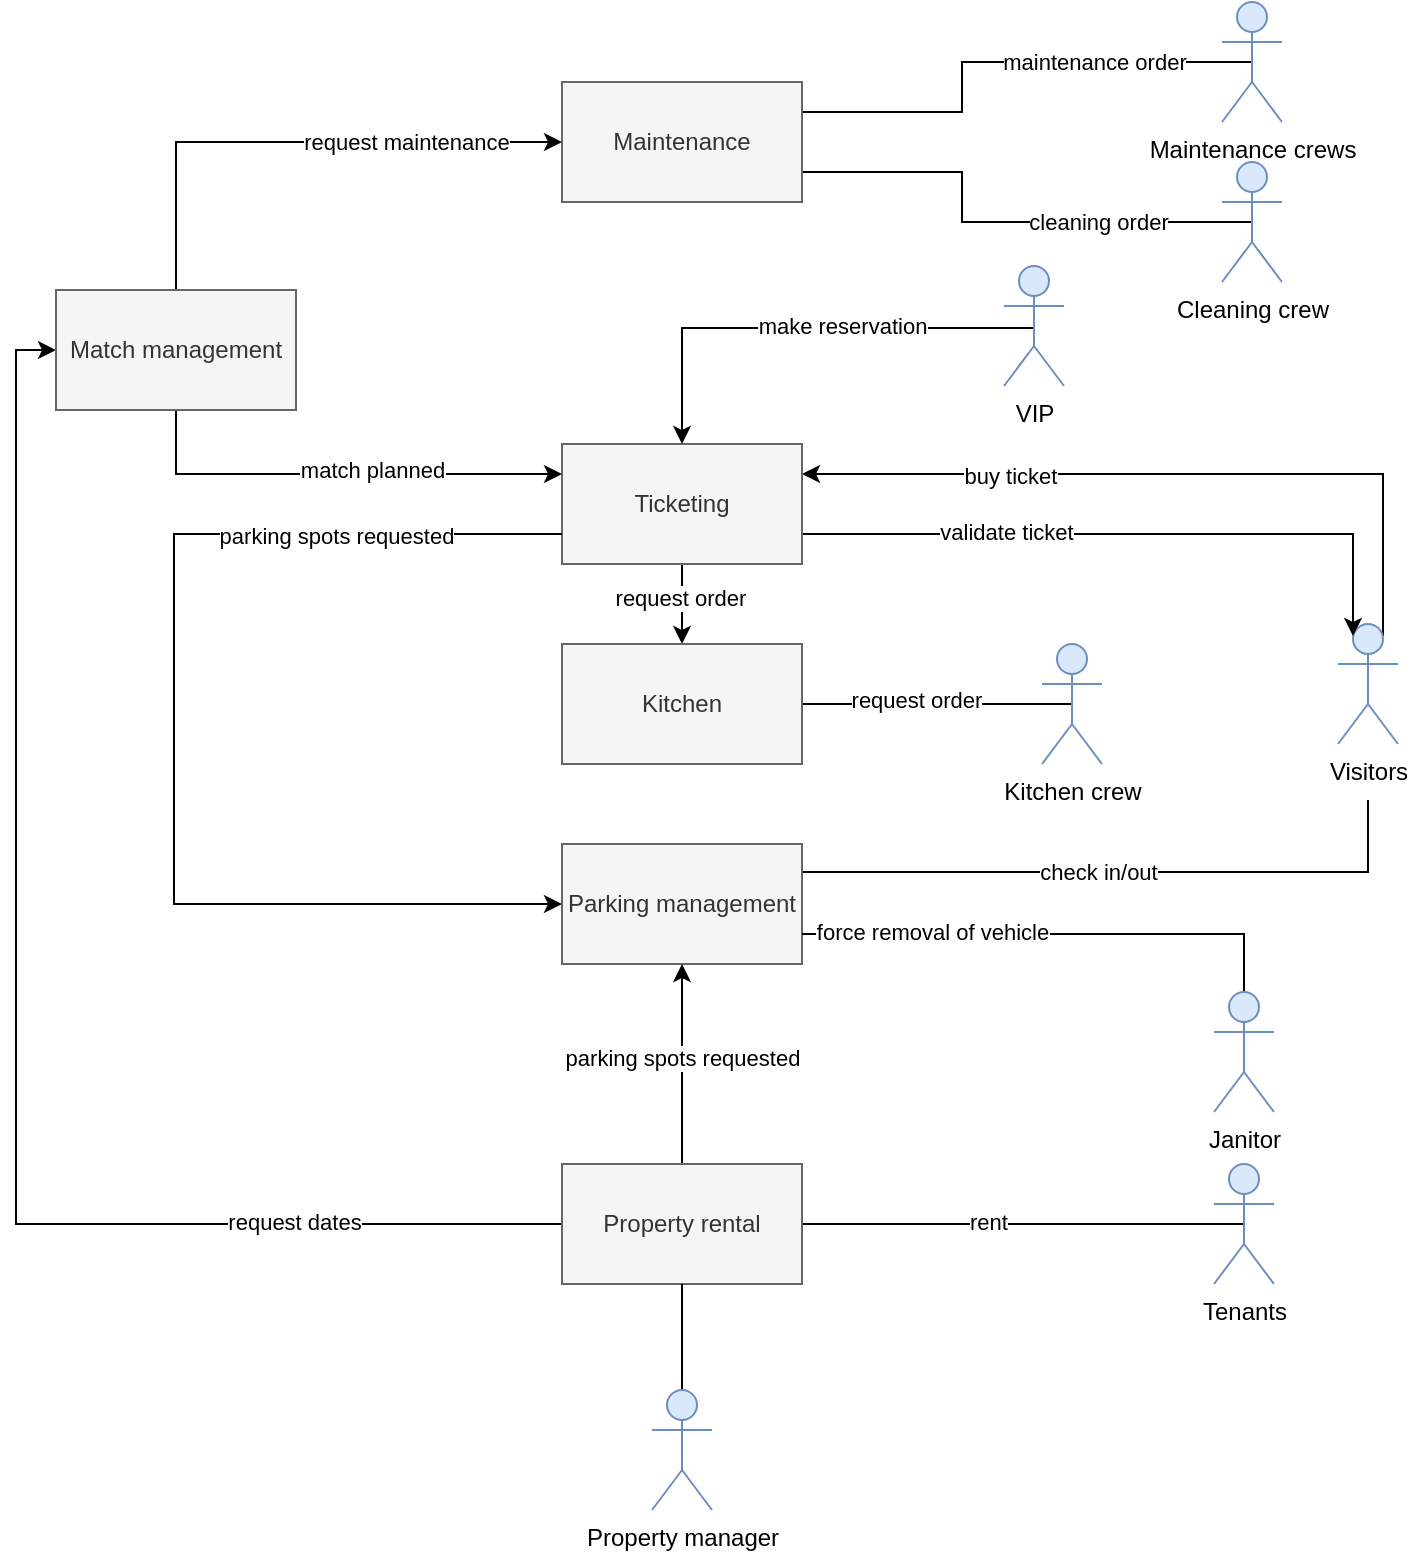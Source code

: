 <mxfile version="20.5.2" type="device"><diagram id="7vdR67izMV4KRyRr33on" name="Page-1"><mxGraphModel dx="1038" dy="947" grid="0" gridSize="10" guides="1" tooltips="1" connect="1" arrows="1" fold="1" page="0" pageScale="1" pageWidth="827" pageHeight="1169" math="0" shadow="0"><root><mxCell id="0"/><mxCell id="1" parent="0"/><mxCell id="eaqYMlgLgRNQL0UhkFOH-27" style="edgeStyle=orthogonalEdgeStyle;rounded=0;orthogonalLoop=1;jettySize=auto;html=1;entryX=1;entryY=0.5;entryDx=0;entryDy=0;endArrow=none;endFill=0;" parent="1" target="eaqYMlgLgRNQL0UhkFOH-5" edge="1"><mxGeometry relative="1" as="geometry"><Array as="points"><mxPoint x="683" y="332"/><mxPoint x="400" y="332"/></Array><mxPoint x="683" y="296" as="sourcePoint"/></mxGeometry></mxCell><mxCell id="eaqYMlgLgRNQL0UhkFOH-38" value="check in/out" style="edgeLabel;html=1;align=center;verticalAlign=middle;resizable=0;points=[];" parent="eaqYMlgLgRNQL0UhkFOH-27" vertex="1" connectable="0"><mxGeometry x="-0.389" y="-1" relative="1" as="geometry"><mxPoint x="-69" y="1" as="offset"/></mxGeometry></mxCell><mxCell id="MAUKvVMkPUuMdk3rJqoK-1" style="edgeStyle=orthogonalEdgeStyle;rounded=0;orthogonalLoop=1;jettySize=auto;html=1;exitX=0.75;exitY=0.1;exitDx=0;exitDy=0;exitPerimeter=0;entryX=1;entryY=0.25;entryDx=0;entryDy=0;" parent="1" source="eaqYMlgLgRNQL0UhkFOH-1" target="eaqYMlgLgRNQL0UhkFOH-8" edge="1"><mxGeometry relative="1" as="geometry"><Array as="points"><mxPoint x="691" y="133"/></Array></mxGeometry></mxCell><mxCell id="MAUKvVMkPUuMdk3rJqoK-2" value="buy ticket" style="edgeLabel;html=1;align=center;verticalAlign=middle;resizable=0;points=[];" parent="MAUKvVMkPUuMdk3rJqoK-1" vertex="1" connectable="0"><mxGeometry x="0.441" y="1" relative="1" as="geometry"><mxPoint as="offset"/></mxGeometry></mxCell><mxCell id="eaqYMlgLgRNQL0UhkFOH-1" value="Visitors" style="shape=umlActor;verticalLabelPosition=bottom;verticalAlign=top;html=1;outlineConnect=0;fillColor=#dae8fc;strokeColor=#6c8ebf;" parent="1" vertex="1"><mxGeometry x="668" y="208" width="30" height="60" as="geometry"/></mxCell><mxCell id="eaqYMlgLgRNQL0UhkFOH-16" style="edgeStyle=orthogonalEdgeStyle;rounded=0;orthogonalLoop=1;jettySize=auto;html=1;exitX=0.5;exitY=0.5;exitDx=0;exitDy=0;exitPerimeter=0;entryX=1;entryY=0.75;entryDx=0;entryDy=0;endArrow=none;endFill=0;" parent="1" source="eaqYMlgLgRNQL0UhkFOH-2" target="eaqYMlgLgRNQL0UhkFOH-9" edge="1"><mxGeometry relative="1" as="geometry"><Array as="points"><mxPoint x="480" y="7"/><mxPoint x="480" y="-18"/></Array></mxGeometry></mxCell><mxCell id="eaqYMlgLgRNQL0UhkFOH-35" value="cleaning order" style="edgeLabel;html=1;align=center;verticalAlign=middle;resizable=0;points=[];" parent="eaqYMlgLgRNQL0UhkFOH-16" vertex="1" connectable="0"><mxGeometry x="-0.248" y="-2" relative="1" as="geometry"><mxPoint x="17" y="2" as="offset"/></mxGeometry></mxCell><mxCell id="eaqYMlgLgRNQL0UhkFOH-2" value="Cleaning crew" style="shape=umlActor;verticalLabelPosition=bottom;verticalAlign=top;html=1;outlineConnect=0;fillColor=#dae8fc;strokeColor=#6c8ebf;" parent="1" vertex="1"><mxGeometry x="610" y="-23" width="30" height="60" as="geometry"/></mxCell><mxCell id="eaqYMlgLgRNQL0UhkFOH-19" style="edgeStyle=orthogonalEdgeStyle;rounded=0;orthogonalLoop=1;jettySize=auto;html=1;exitX=0.5;exitY=0.5;exitDx=0;exitDy=0;exitPerimeter=0;entryX=1;entryY=0.25;entryDx=0;entryDy=0;endArrow=none;endFill=0;" parent="1" source="eaqYMlgLgRNQL0UhkFOH-3" target="eaqYMlgLgRNQL0UhkFOH-9" edge="1"><mxGeometry relative="1" as="geometry"><Array as="points"><mxPoint x="480" y="-73"/><mxPoint x="480" y="-48"/></Array></mxGeometry></mxCell><mxCell id="eaqYMlgLgRNQL0UhkFOH-36" value="maintenance order" style="edgeLabel;html=1;align=center;verticalAlign=middle;resizable=0;points=[];" parent="eaqYMlgLgRNQL0UhkFOH-19" vertex="1" connectable="0"><mxGeometry x="-0.184" y="-1" relative="1" as="geometry"><mxPoint x="23" y="1" as="offset"/></mxGeometry></mxCell><mxCell id="eaqYMlgLgRNQL0UhkFOH-3" value="Maintenance crews" style="shape=umlActor;verticalLabelPosition=bottom;verticalAlign=top;html=1;outlineConnect=0;fillColor=#dae8fc;strokeColor=#6c8ebf;" parent="1" vertex="1"><mxGeometry x="610" y="-103" width="30" height="60" as="geometry"/></mxCell><mxCell id="eaqYMlgLgRNQL0UhkFOH-28" style="edgeStyle=orthogonalEdgeStyle;rounded=0;orthogonalLoop=1;jettySize=auto;html=1;exitX=0.5;exitY=0.5;exitDx=0;exitDy=0;exitPerimeter=0;entryX=1;entryY=0.5;entryDx=0;entryDy=0;endArrow=none;endFill=0;" parent="1" source="eaqYMlgLgRNQL0UhkFOH-4" target="eaqYMlgLgRNQL0UhkFOH-7" edge="1"><mxGeometry relative="1" as="geometry"/></mxCell><mxCell id="eaqYMlgLgRNQL0UhkFOH-39" value="rent" style="edgeLabel;html=1;align=center;verticalAlign=middle;resizable=0;points=[];" parent="eaqYMlgLgRNQL0UhkFOH-28" vertex="1" connectable="0"><mxGeometry x="0.164" y="-1" relative="1" as="geometry"><mxPoint as="offset"/></mxGeometry></mxCell><mxCell id="eaqYMlgLgRNQL0UhkFOH-4" value="Tenants" style="shape=umlActor;verticalLabelPosition=bottom;verticalAlign=top;html=1;outlineConnect=0;fillColor=#dae8fc;strokeColor=#6c8ebf;" parent="1" vertex="1"><mxGeometry x="606" y="478" width="30" height="60" as="geometry"/></mxCell><mxCell id="eaqYMlgLgRNQL0UhkFOH-5" value="Parking management" style="rounded=0;whiteSpace=wrap;html=1;fillColor=#f5f5f5;fontColor=#333333;strokeColor=#666666;" parent="1" vertex="1"><mxGeometry x="280" y="318" width="120" height="60" as="geometry"/></mxCell><mxCell id="eaqYMlgLgRNQL0UhkFOH-24" style="edgeStyle=orthogonalEdgeStyle;rounded=0;orthogonalLoop=1;jettySize=auto;html=1;exitX=0.5;exitY=0;exitDx=0;exitDy=0;entryX=0.5;entryY=1;entryDx=0;entryDy=0;endArrow=classic;endFill=1;" parent="1" source="eaqYMlgLgRNQL0UhkFOH-7" target="eaqYMlgLgRNQL0UhkFOH-5" edge="1"><mxGeometry relative="1" as="geometry"/></mxCell><mxCell id="eaqYMlgLgRNQL0UhkFOH-29" value="parking spots requested" style="edgeLabel;html=1;align=center;verticalAlign=middle;resizable=0;points=[];" parent="eaqYMlgLgRNQL0UhkFOH-24" vertex="1" connectable="0"><mxGeometry x="0.067" relative="1" as="geometry"><mxPoint as="offset"/></mxGeometry></mxCell><mxCell id="Q2qIo4_KVoeMWi3kgsyS-2" style="edgeStyle=orthogonalEdgeStyle;rounded=0;orthogonalLoop=1;jettySize=auto;html=1;exitX=0;exitY=0.5;exitDx=0;exitDy=0;entryX=0;entryY=0.5;entryDx=0;entryDy=0;" edge="1" parent="1" source="eaqYMlgLgRNQL0UhkFOH-7" target="eaqYMlgLgRNQL0UhkFOH-20"><mxGeometry relative="1" as="geometry"/></mxCell><mxCell id="Q2qIo4_KVoeMWi3kgsyS-3" value="request dates" style="edgeLabel;html=1;align=center;verticalAlign=middle;resizable=0;points=[];" vertex="1" connectable="0" parent="Q2qIo4_KVoeMWi3kgsyS-2"><mxGeometry x="-0.633" y="-1" relative="1" as="geometry"><mxPoint as="offset"/></mxGeometry></mxCell><mxCell id="eaqYMlgLgRNQL0UhkFOH-7" value="Property rental" style="rounded=0;whiteSpace=wrap;html=1;fillColor=#f5f5f5;fontColor=#333333;strokeColor=#666666;" parent="1" vertex="1"><mxGeometry x="280" y="478" width="120" height="60" as="geometry"/></mxCell><mxCell id="V97Hm1tWj9jtchOe_u8L-3" style="edgeStyle=orthogonalEdgeStyle;rounded=0;orthogonalLoop=1;jettySize=auto;html=1;exitX=0.5;exitY=1;exitDx=0;exitDy=0;entryX=0.5;entryY=0;entryDx=0;entryDy=0;" parent="1" source="eaqYMlgLgRNQL0UhkFOH-8" target="V97Hm1tWj9jtchOe_u8L-1" edge="1"><mxGeometry relative="1" as="geometry"/></mxCell><mxCell id="V97Hm1tWj9jtchOe_u8L-4" value="request order" style="edgeLabel;html=1;align=center;verticalAlign=middle;resizable=0;points=[];" parent="V97Hm1tWj9jtchOe_u8L-3" vertex="1" connectable="0"><mxGeometry x="-0.15" y="-1" relative="1" as="geometry"><mxPoint as="offset"/></mxGeometry></mxCell><mxCell id="MAUKvVMkPUuMdk3rJqoK-3" style="edgeStyle=orthogonalEdgeStyle;rounded=0;orthogonalLoop=1;jettySize=auto;html=1;exitX=1;exitY=0.75;exitDx=0;exitDy=0;entryX=0.25;entryY=0.1;entryDx=0;entryDy=0;entryPerimeter=0;" parent="1" source="eaqYMlgLgRNQL0UhkFOH-8" target="eaqYMlgLgRNQL0UhkFOH-1" edge="1"><mxGeometry relative="1" as="geometry"><Array as="points"><mxPoint x="676" y="163"/></Array></mxGeometry></mxCell><mxCell id="MAUKvVMkPUuMdk3rJqoK-5" value="validate ticket" style="edgeLabel;html=1;align=center;verticalAlign=middle;resizable=0;points=[];" parent="MAUKvVMkPUuMdk3rJqoK-3" vertex="1" connectable="0"><mxGeometry x="-0.493" y="3" relative="1" as="geometry"><mxPoint x="19" y="2" as="offset"/></mxGeometry></mxCell><mxCell id="eaqYMlgLgRNQL0UhkFOH-8" value="Ticketing" style="rounded=0;whiteSpace=wrap;html=1;fillColor=#f5f5f5;fontColor=#333333;strokeColor=#666666;" parent="1" vertex="1"><mxGeometry x="280" y="118" width="120" height="60" as="geometry"/></mxCell><mxCell id="eaqYMlgLgRNQL0UhkFOH-9" value="Maintenance" style="rounded=0;whiteSpace=wrap;html=1;fillColor=#f5f5f5;fontColor=#333333;strokeColor=#666666;" parent="1" vertex="1"><mxGeometry x="280" y="-63" width="120" height="60" as="geometry"/></mxCell><mxCell id="eaqYMlgLgRNQL0UhkFOH-21" style="edgeStyle=orthogonalEdgeStyle;rounded=0;orthogonalLoop=1;jettySize=auto;html=1;exitX=0.5;exitY=0;exitDx=0;exitDy=0;entryX=0;entryY=0.5;entryDx=0;entryDy=0;endArrow=classic;endFill=1;" parent="1" source="eaqYMlgLgRNQL0UhkFOH-20" target="eaqYMlgLgRNQL0UhkFOH-9" edge="1"><mxGeometry relative="1" as="geometry"/></mxCell><mxCell id="eaqYMlgLgRNQL0UhkFOH-40" value="request maintenance" style="edgeLabel;html=1;align=center;verticalAlign=middle;resizable=0;points=[];" parent="eaqYMlgLgRNQL0UhkFOH-21" vertex="1" connectable="0"><mxGeometry x="0.029" y="3" relative="1" as="geometry"><mxPoint x="51" y="3" as="offset"/></mxGeometry></mxCell><mxCell id="eaqYMlgLgRNQL0UhkFOH-22" style="edgeStyle=orthogonalEdgeStyle;rounded=0;orthogonalLoop=1;jettySize=auto;html=1;exitX=0.5;exitY=1;exitDx=0;exitDy=0;entryX=0;entryY=0.25;entryDx=0;entryDy=0;endArrow=classic;endFill=1;" parent="1" source="eaqYMlgLgRNQL0UhkFOH-20" target="eaqYMlgLgRNQL0UhkFOH-8" edge="1"><mxGeometry relative="1" as="geometry"/></mxCell><mxCell id="eaqYMlgLgRNQL0UhkFOH-34" value="match planned" style="edgeLabel;html=1;align=center;verticalAlign=middle;resizable=0;points=[];" parent="eaqYMlgLgRNQL0UhkFOH-22" vertex="1" connectable="0"><mxGeometry x="-0.486" y="2" relative="1" as="geometry"><mxPoint x="72" as="offset"/></mxGeometry></mxCell><mxCell id="eaqYMlgLgRNQL0UhkFOH-23" style="edgeStyle=orthogonalEdgeStyle;rounded=0;orthogonalLoop=1;jettySize=auto;html=1;exitX=0;exitY=0.75;exitDx=0;exitDy=0;entryX=0;entryY=0.5;entryDx=0;entryDy=0;endArrow=classic;endFill=1;" parent="1" source="eaqYMlgLgRNQL0UhkFOH-8" target="eaqYMlgLgRNQL0UhkFOH-5" edge="1"><mxGeometry relative="1" as="geometry"><Array as="points"><mxPoint x="86" y="163"/><mxPoint x="86" y="348"/></Array></mxGeometry></mxCell><mxCell id="eaqYMlgLgRNQL0UhkFOH-30" value="parking spots requested" style="edgeLabel;html=1;align=center;verticalAlign=middle;resizable=0;points=[];" parent="eaqYMlgLgRNQL0UhkFOH-23" vertex="1" connectable="0"><mxGeometry x="0.191" y="2" relative="1" as="geometry"><mxPoint x="79" y="-146" as="offset"/></mxGeometry></mxCell><mxCell id="eaqYMlgLgRNQL0UhkFOH-20" value="Match management" style="rounded=0;whiteSpace=wrap;html=1;fillColor=#f5f5f5;fontColor=#333333;strokeColor=#666666;" parent="1" vertex="1"><mxGeometry x="27" y="41" width="120" height="60" as="geometry"/></mxCell><mxCell id="V97Hm1tWj9jtchOe_u8L-6" style="edgeStyle=orthogonalEdgeStyle;rounded=0;orthogonalLoop=1;jettySize=auto;html=1;exitX=1;exitY=0.5;exitDx=0;exitDy=0;entryX=0.5;entryY=0.5;entryDx=0;entryDy=0;entryPerimeter=0;endArrow=none;endFill=0;" parent="1" source="V97Hm1tWj9jtchOe_u8L-1" target="V97Hm1tWj9jtchOe_u8L-5" edge="1"><mxGeometry relative="1" as="geometry"/></mxCell><mxCell id="V97Hm1tWj9jtchOe_u8L-7" value="request order" style="edgeLabel;html=1;align=center;verticalAlign=middle;resizable=0;points=[];" parent="V97Hm1tWj9jtchOe_u8L-6" vertex="1" connectable="0"><mxGeometry x="-0.156" y="2" relative="1" as="geometry"><mxPoint as="offset"/></mxGeometry></mxCell><mxCell id="V97Hm1tWj9jtchOe_u8L-1" value="Kitchen" style="rounded=0;whiteSpace=wrap;html=1;fillColor=#f5f5f5;fontColor=#333333;strokeColor=#666666;" parent="1" vertex="1"><mxGeometry x="280" y="218" width="120" height="60" as="geometry"/></mxCell><mxCell id="V97Hm1tWj9jtchOe_u8L-5" value="Kitchen crew" style="shape=umlActor;verticalLabelPosition=bottom;verticalAlign=top;html=1;outlineConnect=0;fillColor=#dae8fc;strokeColor=#6c8ebf;" parent="1" vertex="1"><mxGeometry x="520" y="218" width="30" height="60" as="geometry"/></mxCell><mxCell id="V97Hm1tWj9jtchOe_u8L-10" style="edgeStyle=orthogonalEdgeStyle;rounded=0;orthogonalLoop=1;jettySize=auto;html=1;exitX=0.5;exitY=0.5;exitDx=0;exitDy=0;exitPerimeter=0;entryX=0.5;entryY=1;entryDx=0;entryDy=0;endArrow=none;endFill=0;" parent="1" source="V97Hm1tWj9jtchOe_u8L-9" target="eaqYMlgLgRNQL0UhkFOH-7" edge="1"><mxGeometry relative="1" as="geometry"/></mxCell><mxCell id="V97Hm1tWj9jtchOe_u8L-9" value="Property manager" style="shape=umlActor;verticalLabelPosition=bottom;verticalAlign=top;html=1;outlineConnect=0;fillColor=#dae8fc;strokeColor=#6c8ebf;" parent="1" vertex="1"><mxGeometry x="325" y="591" width="30" height="60" as="geometry"/></mxCell><mxCell id="MAUKvVMkPUuMdk3rJqoK-13" style="edgeStyle=orthogonalEdgeStyle;rounded=0;orthogonalLoop=1;jettySize=auto;html=1;exitX=0.5;exitY=0;exitDx=0;exitDy=0;exitPerimeter=0;entryX=1;entryY=0.75;entryDx=0;entryDy=0;endArrow=none;endFill=0;" parent="1" source="MAUKvVMkPUuMdk3rJqoK-12" target="eaqYMlgLgRNQL0UhkFOH-5" edge="1"><mxGeometry relative="1" as="geometry"><Array as="points"><mxPoint x="621" y="363"/></Array></mxGeometry></mxCell><mxCell id="MAUKvVMkPUuMdk3rJqoK-14" value="force removal of vehicle" style="edgeLabel;html=1;align=center;verticalAlign=middle;resizable=0;points=[];" parent="MAUKvVMkPUuMdk3rJqoK-13" vertex="1" connectable="0"><mxGeometry x="0.478" y="-1" relative="1" as="geometry"><mxPoint as="offset"/></mxGeometry></mxCell><mxCell id="MAUKvVMkPUuMdk3rJqoK-12" value="Janitor" style="shape=umlActor;verticalLabelPosition=bottom;verticalAlign=top;html=1;outlineConnect=0;fillColor=#dae8fc;strokeColor=#6c8ebf;" parent="1" vertex="1"><mxGeometry x="606" y="392" width="30" height="60" as="geometry"/></mxCell><mxCell id="MAUKvVMkPUuMdk3rJqoK-19" style="edgeStyle=orthogonalEdgeStyle;rounded=0;orthogonalLoop=1;jettySize=auto;html=1;exitX=0.5;exitY=0.5;exitDx=0;exitDy=0;exitPerimeter=0;entryX=0.5;entryY=0;entryDx=0;entryDy=0;endArrow=classic;endFill=1;" parent="1" source="MAUKvVMkPUuMdk3rJqoK-18" target="eaqYMlgLgRNQL0UhkFOH-8" edge="1"><mxGeometry relative="1" as="geometry"><Array as="points"><mxPoint x="516" y="60"/><mxPoint x="340" y="60"/></Array></mxGeometry></mxCell><mxCell id="MAUKvVMkPUuMdk3rJqoK-20" value="make reservation" style="edgeLabel;html=1;align=center;verticalAlign=middle;resizable=0;points=[];" parent="MAUKvVMkPUuMdk3rJqoK-19" vertex="1" connectable="0"><mxGeometry x="0.068" y="1" relative="1" as="geometry"><mxPoint x="28" y="-2" as="offset"/></mxGeometry></mxCell><mxCell id="MAUKvVMkPUuMdk3rJqoK-18" value="VIP" style="shape=umlActor;verticalLabelPosition=bottom;verticalAlign=top;html=1;outlineConnect=0;fillColor=#dae8fc;strokeColor=#6c8ebf;" parent="1" vertex="1"><mxGeometry x="501" y="29" width="30" height="60" as="geometry"/></mxCell></root></mxGraphModel></diagram></mxfile>